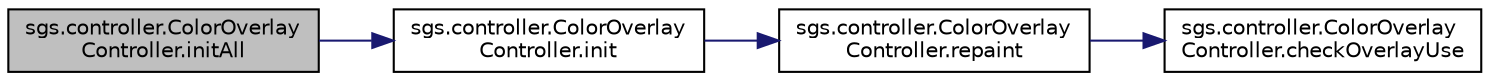 digraph "sgs.controller.ColorOverlayController.initAll"
{
  edge [fontname="Helvetica",fontsize="10",labelfontname="Helvetica",labelfontsize="10"];
  node [fontname="Helvetica",fontsize="10",shape=record];
  rankdir="LR";
  Node1 [label="sgs.controller.ColorOverlay\lController.initAll",height=0.2,width=0.4,color="black", fillcolor="grey75", style="filled" fontcolor="black"];
  Node1 -> Node2 [color="midnightblue",fontsize="10",style="solid"];
  Node2 [label="sgs.controller.ColorOverlay\lController.init",height=0.2,width=0.4,color="black", fillcolor="white", style="filled",URL="$classsgs_1_1controller_1_1_color_overlay_controller.html#a700d41da6b76cec62401e9f446b4ccf7"];
  Node2 -> Node3 [color="midnightblue",fontsize="10",style="solid"];
  Node3 [label="sgs.controller.ColorOverlay\lController.repaint",height=0.2,width=0.4,color="black", fillcolor="white", style="filled",URL="$classsgs_1_1controller_1_1_color_overlay_controller.html#a8d83080a830c0f1c42c08dc9b8f8a25e"];
  Node3 -> Node4 [color="midnightblue",fontsize="10",style="solid"];
  Node4 [label="sgs.controller.ColorOverlay\lController.checkOverlayUse",height=0.2,width=0.4,color="black", fillcolor="white", style="filled",URL="$classsgs_1_1controller_1_1_color_overlay_controller.html#a3c9cfa1d5bd8616ef0b9844b000330d5"];
}
